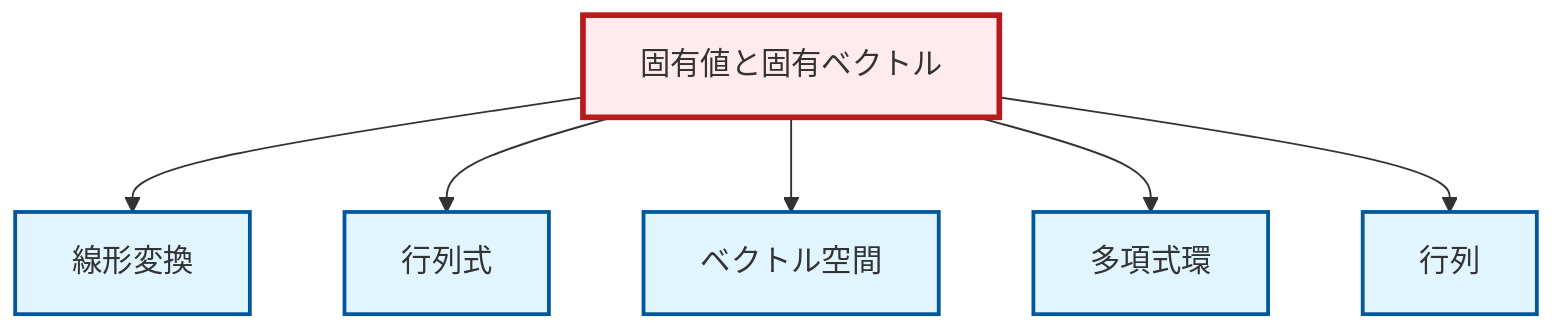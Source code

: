 graph TD
    classDef definition fill:#e1f5fe,stroke:#01579b,stroke-width:2px
    classDef theorem fill:#f3e5f5,stroke:#4a148c,stroke-width:2px
    classDef axiom fill:#fff3e0,stroke:#e65100,stroke-width:2px
    classDef example fill:#e8f5e9,stroke:#1b5e20,stroke-width:2px
    classDef current fill:#ffebee,stroke:#b71c1c,stroke-width:3px
    def-eigenvalue-eigenvector["固有値と固有ベクトル"]:::definition
    def-vector-space["ベクトル空間"]:::definition
    def-determinant["行列式"]:::definition
    def-polynomial-ring["多項式環"]:::definition
    def-linear-transformation["線形変換"]:::definition
    def-matrix["行列"]:::definition
    def-eigenvalue-eigenvector --> def-linear-transformation
    def-eigenvalue-eigenvector --> def-determinant
    def-eigenvalue-eigenvector --> def-vector-space
    def-eigenvalue-eigenvector --> def-polynomial-ring
    def-eigenvalue-eigenvector --> def-matrix
    class def-eigenvalue-eigenvector current